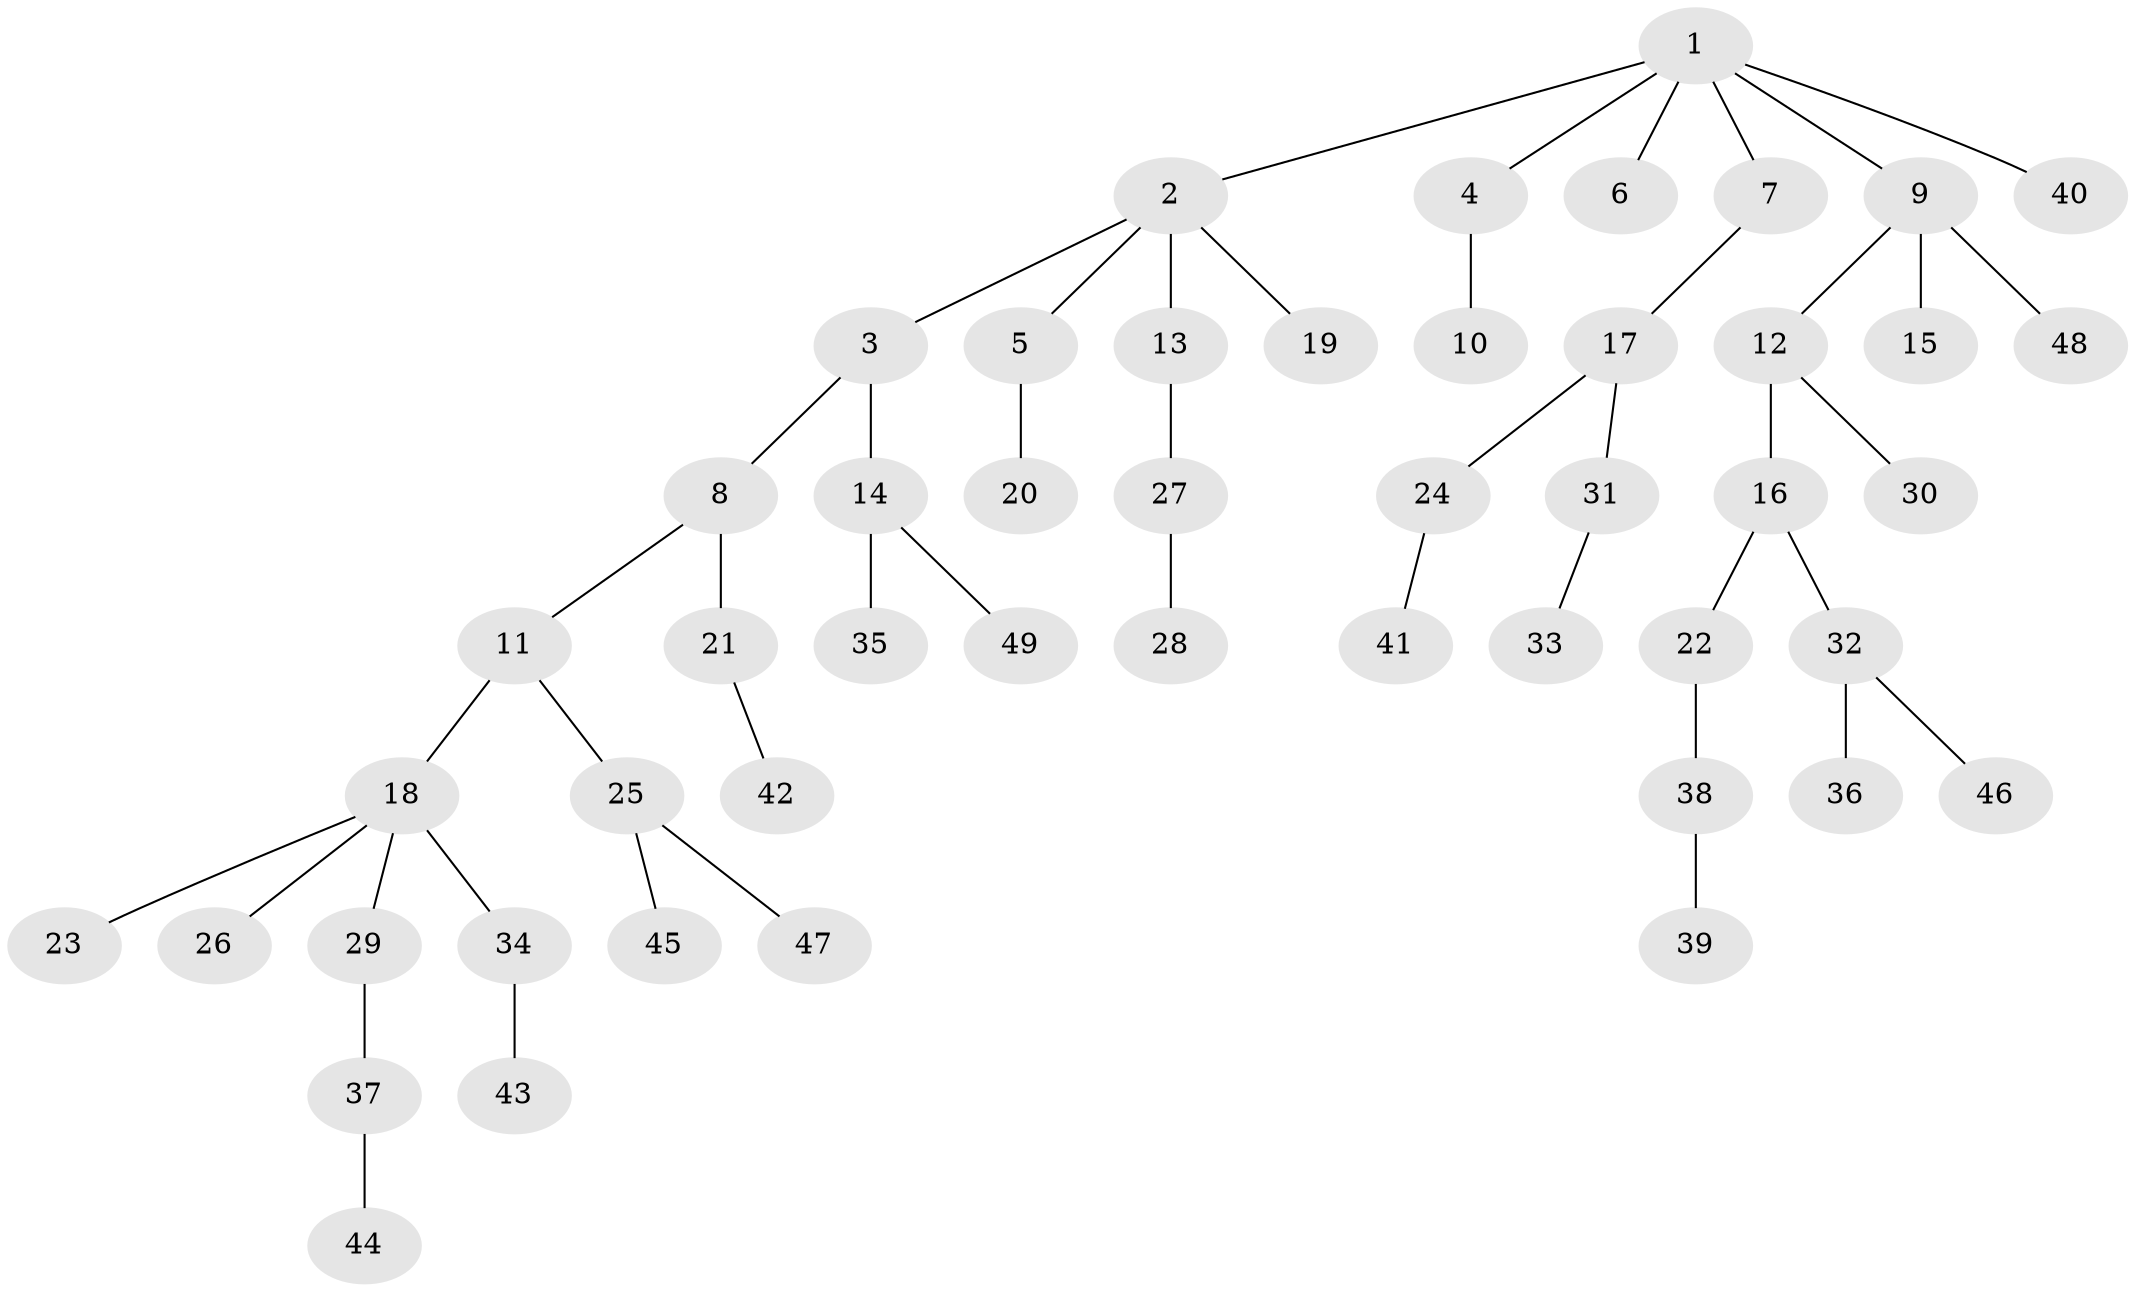// original degree distribution, {2: 0.21487603305785125, 6: 0.01652892561983471, 7: 0.008264462809917356, 4: 0.0743801652892562, 3: 0.15702479338842976, 5: 0.024793388429752067, 1: 0.5041322314049587}
// Generated by graph-tools (version 1.1) at 2025/51/03/04/25 22:51:29]
// undirected, 49 vertices, 48 edges
graph export_dot {
  node [color=gray90,style=filled];
  1;
  2;
  3;
  4;
  5;
  6;
  7;
  8;
  9;
  10;
  11;
  12;
  13;
  14;
  15;
  16;
  17;
  18;
  19;
  20;
  21;
  22;
  23;
  24;
  25;
  26;
  27;
  28;
  29;
  30;
  31;
  32;
  33;
  34;
  35;
  36;
  37;
  38;
  39;
  40;
  41;
  42;
  43;
  44;
  45;
  46;
  47;
  48;
  49;
  1 -- 2 [weight=1.0];
  1 -- 4 [weight=1.0];
  1 -- 6 [weight=1.0];
  1 -- 7 [weight=1.0];
  1 -- 9 [weight=1.0];
  1 -- 40 [weight=1.0];
  2 -- 3 [weight=1.0];
  2 -- 5 [weight=1.0];
  2 -- 13 [weight=1.0];
  2 -- 19 [weight=1.0];
  3 -- 8 [weight=1.0];
  3 -- 14 [weight=1.0];
  4 -- 10 [weight=1.0];
  5 -- 20 [weight=1.0];
  7 -- 17 [weight=1.0];
  8 -- 11 [weight=1.0];
  8 -- 21 [weight=1.0];
  9 -- 12 [weight=1.0];
  9 -- 15 [weight=3.0];
  9 -- 48 [weight=1.0];
  11 -- 18 [weight=2.0];
  11 -- 25 [weight=1.0];
  12 -- 16 [weight=1.0];
  12 -- 30 [weight=2.0];
  13 -- 27 [weight=1.0];
  14 -- 35 [weight=1.0];
  14 -- 49 [weight=1.0];
  16 -- 22 [weight=1.0];
  16 -- 32 [weight=3.0];
  17 -- 24 [weight=1.0];
  17 -- 31 [weight=1.0];
  18 -- 23 [weight=1.0];
  18 -- 26 [weight=1.0];
  18 -- 29 [weight=1.0];
  18 -- 34 [weight=1.0];
  21 -- 42 [weight=1.0];
  22 -- 38 [weight=1.0];
  24 -- 41 [weight=1.0];
  25 -- 45 [weight=1.0];
  25 -- 47 [weight=1.0];
  27 -- 28 [weight=1.0];
  29 -- 37 [weight=1.0];
  31 -- 33 [weight=1.0];
  32 -- 36 [weight=1.0];
  32 -- 46 [weight=1.0];
  34 -- 43 [weight=1.0];
  37 -- 44 [weight=1.0];
  38 -- 39 [weight=1.0];
}
